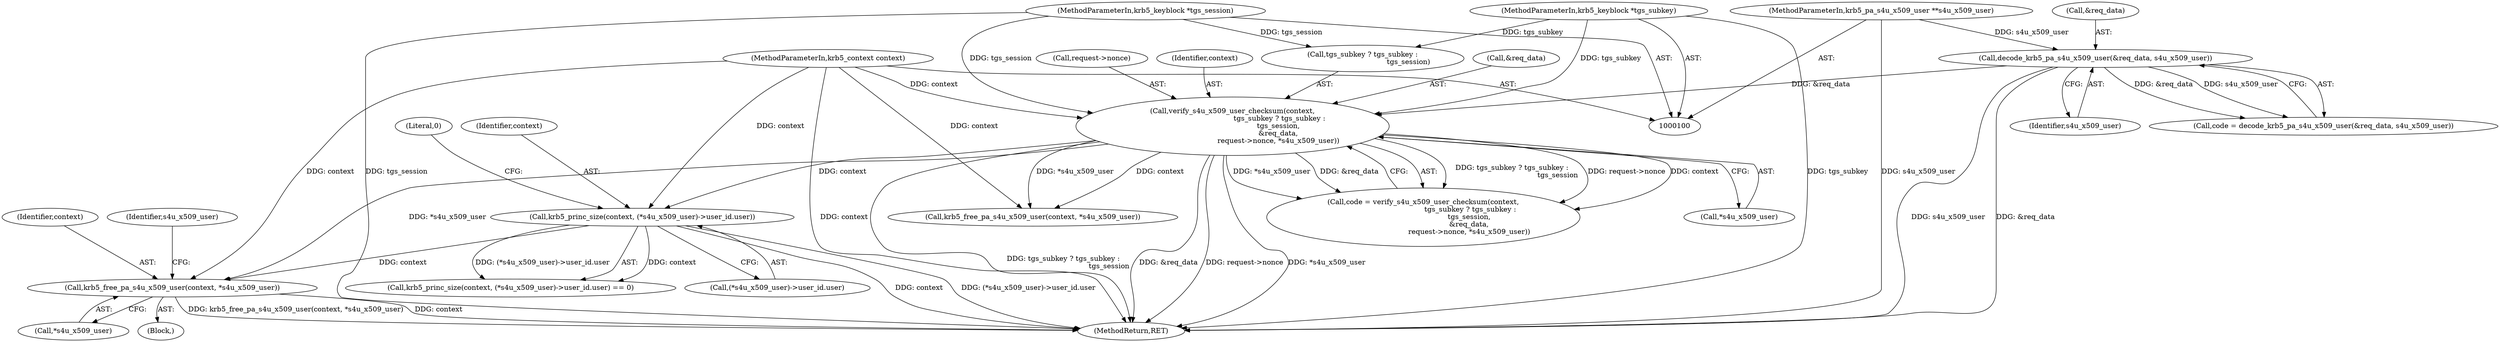 digraph "0_krb5_ffb35baac6981f9e8914f8f3bffd37f284b85970_3@API" {
"1000201" [label="(Call,krb5_free_pa_s4u_x509_user(context, *s4u_x509_user))"];
"1000177" [label="(Call,krb5_princ_size(context, (*s4u_x509_user)->user_id.user))"];
"1000144" [label="(Call,verify_s4u_x509_user_checksum(context,\n                                          tgs_subkey ? tgs_subkey :\n                                         tgs_session,\n                                         &req_data,\n                                         request->nonce, *s4u_x509_user))"];
"1000101" [label="(MethodParameterIn,krb5_context context)"];
"1000104" [label="(MethodParameterIn,krb5_keyblock *tgs_subkey)"];
"1000105" [label="(MethodParameterIn,krb5_keyblock *tgs_session)"];
"1000129" [label="(Call,decode_krb5_pa_s4u_x509_user(&req_data, s4u_x509_user))"];
"1000106" [label="(MethodParameterIn,krb5_pa_s4u_x509_user **s4u_x509_user)"];
"1000130" [label="(Call,&req_data)"];
"1000142" [label="(Call,code = verify_s4u_x509_user_checksum(context,\n                                          tgs_subkey ? tgs_subkey :\n                                         tgs_session,\n                                         &req_data,\n                                         request->nonce, *s4u_x509_user))"];
"1000106" [label="(MethodParameterIn,krb5_pa_s4u_x509_user **s4u_x509_user)"];
"1000145" [label="(Identifier,context)"];
"1000101" [label="(MethodParameterIn,krb5_context context)"];
"1000179" [label="(Call,(*s4u_x509_user)->user_id.user)"];
"1000144" [label="(Call,verify_s4u_x509_user_checksum(context,\n                                          tgs_subkey ? tgs_subkey :\n                                         tgs_session,\n                                         &req_data,\n                                         request->nonce, *s4u_x509_user))"];
"1000196" [label="(Block,)"];
"1000127" [label="(Call,code = decode_krb5_pa_s4u_x509_user(&req_data, s4u_x509_user))"];
"1000213" [label="(MethodReturn,RET)"];
"1000207" [label="(Identifier,s4u_x509_user)"];
"1000178" [label="(Identifier,context)"];
"1000129" [label="(Call,decode_krb5_pa_s4u_x509_user(&req_data, s4u_x509_user))"];
"1000176" [label="(Call,krb5_princ_size(context, (*s4u_x509_user)->user_id.user) == 0)"];
"1000150" [label="(Call,&req_data)"];
"1000152" [label="(Call,request->nonce)"];
"1000185" [label="(Literal,0)"];
"1000201" [label="(Call,krb5_free_pa_s4u_x509_user(context, *s4u_x509_user))"];
"1000203" [label="(Call,*s4u_x509_user)"];
"1000177" [label="(Call,krb5_princ_size(context, (*s4u_x509_user)->user_id.user))"];
"1000155" [label="(Call,*s4u_x509_user)"];
"1000202" [label="(Identifier,context)"];
"1000164" [label="(Call,krb5_free_pa_s4u_x509_user(context, *s4u_x509_user))"];
"1000146" [label="(Call,tgs_subkey ? tgs_subkey :\n                                         tgs_session)"];
"1000104" [label="(MethodParameterIn,krb5_keyblock *tgs_subkey)"];
"1000132" [label="(Identifier,s4u_x509_user)"];
"1000105" [label="(MethodParameterIn,krb5_keyblock *tgs_session)"];
"1000201" -> "1000196"  [label="AST: "];
"1000201" -> "1000203"  [label="CFG: "];
"1000202" -> "1000201"  [label="AST: "];
"1000203" -> "1000201"  [label="AST: "];
"1000207" -> "1000201"  [label="CFG: "];
"1000201" -> "1000213"  [label="DDG: krb5_free_pa_s4u_x509_user(context, *s4u_x509_user)"];
"1000201" -> "1000213"  [label="DDG: context"];
"1000177" -> "1000201"  [label="DDG: context"];
"1000101" -> "1000201"  [label="DDG: context"];
"1000144" -> "1000201"  [label="DDG: *s4u_x509_user"];
"1000177" -> "1000176"  [label="AST: "];
"1000177" -> "1000179"  [label="CFG: "];
"1000178" -> "1000177"  [label="AST: "];
"1000179" -> "1000177"  [label="AST: "];
"1000185" -> "1000177"  [label="CFG: "];
"1000177" -> "1000213"  [label="DDG: context"];
"1000177" -> "1000213"  [label="DDG: (*s4u_x509_user)->user_id.user"];
"1000177" -> "1000176"  [label="DDG: context"];
"1000177" -> "1000176"  [label="DDG: (*s4u_x509_user)->user_id.user"];
"1000144" -> "1000177"  [label="DDG: context"];
"1000101" -> "1000177"  [label="DDG: context"];
"1000144" -> "1000142"  [label="AST: "];
"1000144" -> "1000155"  [label="CFG: "];
"1000145" -> "1000144"  [label="AST: "];
"1000146" -> "1000144"  [label="AST: "];
"1000150" -> "1000144"  [label="AST: "];
"1000152" -> "1000144"  [label="AST: "];
"1000155" -> "1000144"  [label="AST: "];
"1000142" -> "1000144"  [label="CFG: "];
"1000144" -> "1000213"  [label="DDG: request->nonce"];
"1000144" -> "1000213"  [label="DDG: tgs_subkey ? tgs_subkey :\n                                         tgs_session"];
"1000144" -> "1000213"  [label="DDG: *s4u_x509_user"];
"1000144" -> "1000213"  [label="DDG: &req_data"];
"1000144" -> "1000142"  [label="DDG: tgs_subkey ? tgs_subkey :\n                                         tgs_session"];
"1000144" -> "1000142"  [label="DDG: request->nonce"];
"1000144" -> "1000142"  [label="DDG: context"];
"1000144" -> "1000142"  [label="DDG: *s4u_x509_user"];
"1000144" -> "1000142"  [label="DDG: &req_data"];
"1000101" -> "1000144"  [label="DDG: context"];
"1000104" -> "1000144"  [label="DDG: tgs_subkey"];
"1000105" -> "1000144"  [label="DDG: tgs_session"];
"1000129" -> "1000144"  [label="DDG: &req_data"];
"1000144" -> "1000164"  [label="DDG: context"];
"1000144" -> "1000164"  [label="DDG: *s4u_x509_user"];
"1000101" -> "1000100"  [label="AST: "];
"1000101" -> "1000213"  [label="DDG: context"];
"1000101" -> "1000164"  [label="DDG: context"];
"1000104" -> "1000100"  [label="AST: "];
"1000104" -> "1000213"  [label="DDG: tgs_subkey"];
"1000104" -> "1000146"  [label="DDG: tgs_subkey"];
"1000105" -> "1000100"  [label="AST: "];
"1000105" -> "1000213"  [label="DDG: tgs_session"];
"1000105" -> "1000146"  [label="DDG: tgs_session"];
"1000129" -> "1000127"  [label="AST: "];
"1000129" -> "1000132"  [label="CFG: "];
"1000130" -> "1000129"  [label="AST: "];
"1000132" -> "1000129"  [label="AST: "];
"1000127" -> "1000129"  [label="CFG: "];
"1000129" -> "1000213"  [label="DDG: &req_data"];
"1000129" -> "1000213"  [label="DDG: s4u_x509_user"];
"1000129" -> "1000127"  [label="DDG: &req_data"];
"1000129" -> "1000127"  [label="DDG: s4u_x509_user"];
"1000106" -> "1000129"  [label="DDG: s4u_x509_user"];
"1000106" -> "1000100"  [label="AST: "];
"1000106" -> "1000213"  [label="DDG: s4u_x509_user"];
}
